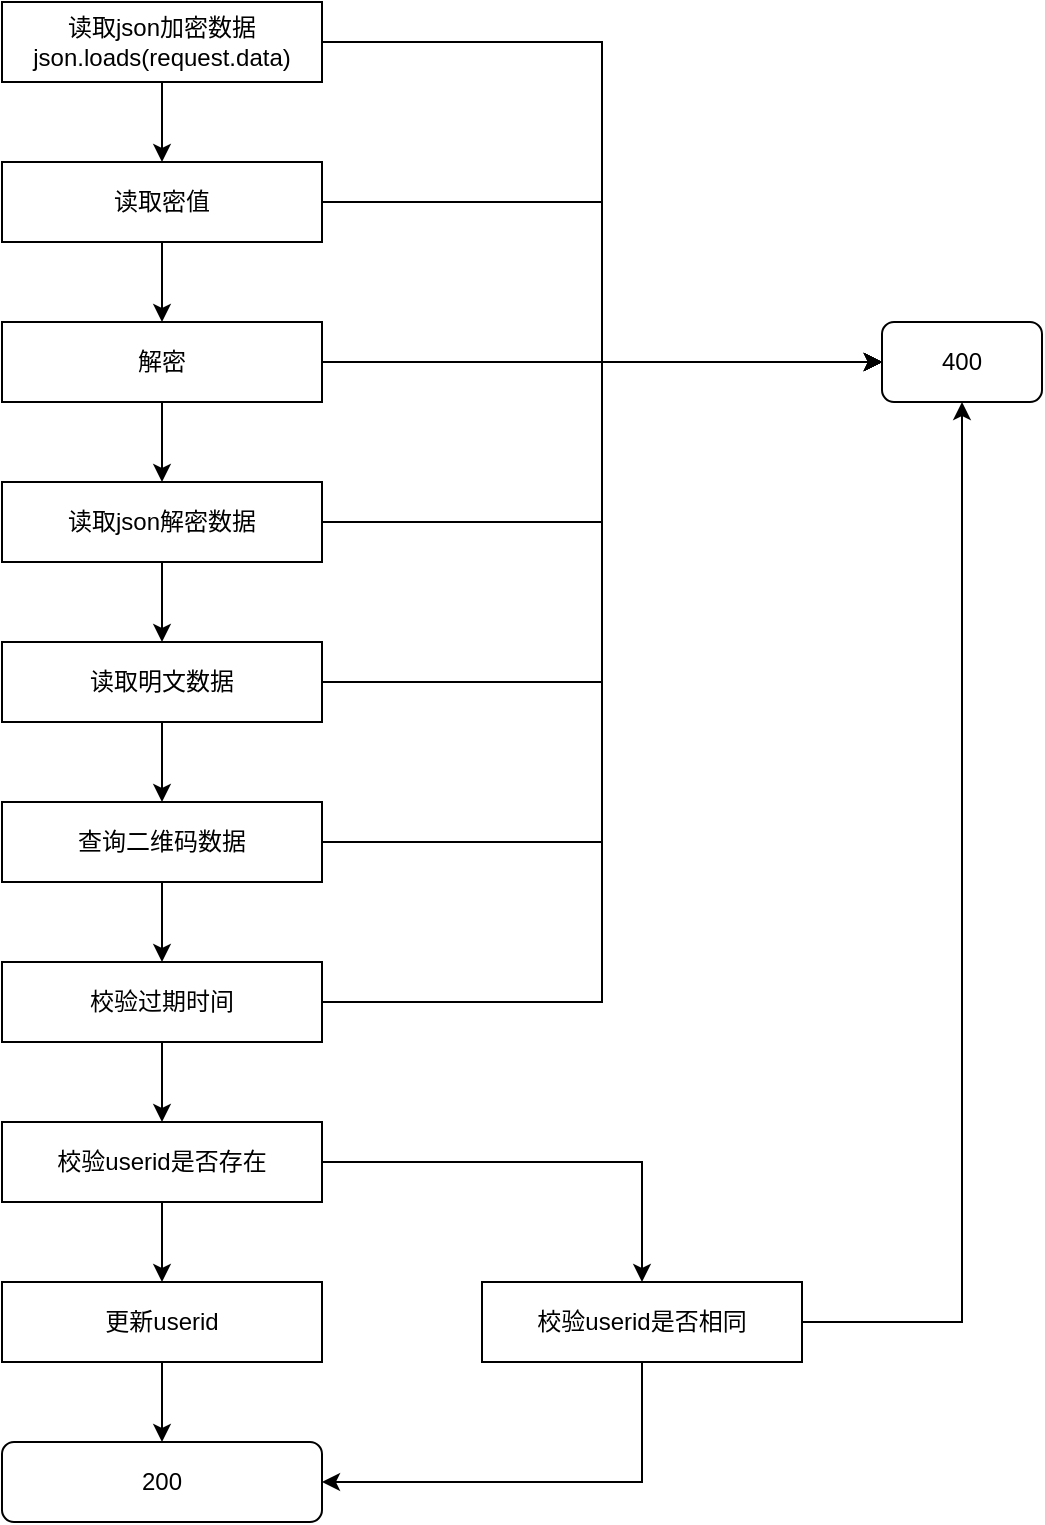 <mxfile version="11.0.7" type="github"><diagram id="L-oLsiYQcjQ13oMjQjYE" name="Page-1"><mxGraphModel dx="877" dy="1114" grid="1" gridSize="10" guides="1" tooltips="1" connect="1" arrows="1" fold="1" page="1" pageScale="1" pageWidth="827" pageHeight="1169" math="0" shadow="0"><root><mxCell id="0"/><mxCell id="1" parent="0"/><mxCell id="vGKPgjD-eS3L-2w1g8SJ-2" style="edgeStyle=orthogonalEdgeStyle;rounded=0;orthogonalLoop=1;jettySize=auto;html=1;" edge="1" parent="1" source="Tbp3Wm5YXYJxmbsnP99_-1" target="vGKPgjD-eS3L-2w1g8SJ-1"><mxGeometry relative="1" as="geometry"/></mxCell><mxCell id="vGKPgjD-eS3L-2w1g8SJ-14" style="edgeStyle=orthogonalEdgeStyle;rounded=0;orthogonalLoop=1;jettySize=auto;html=1;entryX=0;entryY=0.5;entryDx=0;entryDy=0;" edge="1" parent="1" source="Tbp3Wm5YXYJxmbsnP99_-1" target="vGKPgjD-eS3L-2w1g8SJ-13"><mxGeometry relative="1" as="geometry"/></mxCell><mxCell id="Tbp3Wm5YXYJxmbsnP99_-1" value="读取json加密数据&lt;br&gt;json.loads(request.data)" style="rounded=0;whiteSpace=wrap;html=1;" parent="1" vertex="1"><mxGeometry x="280" y="40" width="160" height="40" as="geometry"/></mxCell><mxCell id="vGKPgjD-eS3L-2w1g8SJ-4" style="edgeStyle=orthogonalEdgeStyle;rounded=0;orthogonalLoop=1;jettySize=auto;html=1;entryX=0.5;entryY=0;entryDx=0;entryDy=0;" edge="1" parent="1" source="vGKPgjD-eS3L-2w1g8SJ-1" target="vGKPgjD-eS3L-2w1g8SJ-3"><mxGeometry relative="1" as="geometry"/></mxCell><mxCell id="vGKPgjD-eS3L-2w1g8SJ-15" style="edgeStyle=orthogonalEdgeStyle;rounded=0;orthogonalLoop=1;jettySize=auto;html=1;entryX=0;entryY=0.5;entryDx=0;entryDy=0;" edge="1" parent="1" source="vGKPgjD-eS3L-2w1g8SJ-1" target="vGKPgjD-eS3L-2w1g8SJ-13"><mxGeometry relative="1" as="geometry"/></mxCell><mxCell id="vGKPgjD-eS3L-2w1g8SJ-1" value="读取密值" style="rounded=0;whiteSpace=wrap;html=1;" vertex="1" parent="1"><mxGeometry x="280" y="120" width="160" height="40" as="geometry"/></mxCell><mxCell id="vGKPgjD-eS3L-2w1g8SJ-6" value="" style="edgeStyle=orthogonalEdgeStyle;rounded=0;orthogonalLoop=1;jettySize=auto;html=1;" edge="1" parent="1" source="vGKPgjD-eS3L-2w1g8SJ-3" target="vGKPgjD-eS3L-2w1g8SJ-5"><mxGeometry relative="1" as="geometry"/></mxCell><mxCell id="vGKPgjD-eS3L-2w1g8SJ-16" style="edgeStyle=orthogonalEdgeStyle;rounded=0;orthogonalLoop=1;jettySize=auto;html=1;entryX=0;entryY=0.5;entryDx=0;entryDy=0;" edge="1" parent="1" source="vGKPgjD-eS3L-2w1g8SJ-3" target="vGKPgjD-eS3L-2w1g8SJ-13"><mxGeometry relative="1" as="geometry"/></mxCell><mxCell id="vGKPgjD-eS3L-2w1g8SJ-3" value="解密" style="rounded=0;whiteSpace=wrap;html=1;" vertex="1" parent="1"><mxGeometry x="280" y="200" width="160" height="40" as="geometry"/></mxCell><mxCell id="vGKPgjD-eS3L-2w1g8SJ-8" style="edgeStyle=orthogonalEdgeStyle;rounded=0;orthogonalLoop=1;jettySize=auto;html=1;entryX=0.5;entryY=0;entryDx=0;entryDy=0;" edge="1" parent="1" source="vGKPgjD-eS3L-2w1g8SJ-5" target="vGKPgjD-eS3L-2w1g8SJ-7"><mxGeometry relative="1" as="geometry"/></mxCell><mxCell id="vGKPgjD-eS3L-2w1g8SJ-17" style="edgeStyle=orthogonalEdgeStyle;rounded=0;orthogonalLoop=1;jettySize=auto;html=1;entryX=0;entryY=0.5;entryDx=0;entryDy=0;" edge="1" parent="1" source="vGKPgjD-eS3L-2w1g8SJ-5" target="vGKPgjD-eS3L-2w1g8SJ-13"><mxGeometry relative="1" as="geometry"/></mxCell><mxCell id="vGKPgjD-eS3L-2w1g8SJ-5" value="读取json解密数据" style="rounded=0;whiteSpace=wrap;html=1;" vertex="1" parent="1"><mxGeometry x="280" y="280" width="160" height="40" as="geometry"/></mxCell><mxCell id="vGKPgjD-eS3L-2w1g8SJ-10" style="edgeStyle=orthogonalEdgeStyle;rounded=0;orthogonalLoop=1;jettySize=auto;html=1;" edge="1" parent="1" source="vGKPgjD-eS3L-2w1g8SJ-7" target="vGKPgjD-eS3L-2w1g8SJ-9"><mxGeometry relative="1" as="geometry"/></mxCell><mxCell id="vGKPgjD-eS3L-2w1g8SJ-18" style="edgeStyle=orthogonalEdgeStyle;rounded=0;orthogonalLoop=1;jettySize=auto;html=1;entryX=0;entryY=0.5;entryDx=0;entryDy=0;" edge="1" parent="1" source="vGKPgjD-eS3L-2w1g8SJ-7" target="vGKPgjD-eS3L-2w1g8SJ-13"><mxGeometry relative="1" as="geometry"/></mxCell><mxCell id="vGKPgjD-eS3L-2w1g8SJ-7" value="读取明文数据" style="rounded=0;whiteSpace=wrap;html=1;" vertex="1" parent="1"><mxGeometry x="280" y="360" width="160" height="40" as="geometry"/></mxCell><mxCell id="vGKPgjD-eS3L-2w1g8SJ-12" style="edgeStyle=orthogonalEdgeStyle;rounded=0;orthogonalLoop=1;jettySize=auto;html=1;entryX=0.5;entryY=0;entryDx=0;entryDy=0;" edge="1" parent="1" source="vGKPgjD-eS3L-2w1g8SJ-9" target="vGKPgjD-eS3L-2w1g8SJ-11"><mxGeometry relative="1" as="geometry"/></mxCell><mxCell id="vGKPgjD-eS3L-2w1g8SJ-19" style="edgeStyle=orthogonalEdgeStyle;rounded=0;orthogonalLoop=1;jettySize=auto;html=1;entryX=0;entryY=0.5;entryDx=0;entryDy=0;" edge="1" parent="1" source="vGKPgjD-eS3L-2w1g8SJ-9" target="vGKPgjD-eS3L-2w1g8SJ-13"><mxGeometry relative="1" as="geometry"/></mxCell><mxCell id="vGKPgjD-eS3L-2w1g8SJ-9" value="查询二维码数据" style="rounded=0;whiteSpace=wrap;html=1;" vertex="1" parent="1"><mxGeometry x="280" y="440" width="160" height="40" as="geometry"/></mxCell><mxCell id="vGKPgjD-eS3L-2w1g8SJ-20" style="edgeStyle=orthogonalEdgeStyle;rounded=0;orthogonalLoop=1;jettySize=auto;html=1;entryX=0;entryY=0.5;entryDx=0;entryDy=0;" edge="1" parent="1" source="vGKPgjD-eS3L-2w1g8SJ-11" target="vGKPgjD-eS3L-2w1g8SJ-13"><mxGeometry relative="1" as="geometry"/></mxCell><mxCell id="vGKPgjD-eS3L-2w1g8SJ-22" style="edgeStyle=orthogonalEdgeStyle;rounded=0;orthogonalLoop=1;jettySize=auto;html=1;entryX=0.5;entryY=0;entryDx=0;entryDy=0;" edge="1" parent="1" source="vGKPgjD-eS3L-2w1g8SJ-11" target="vGKPgjD-eS3L-2w1g8SJ-21"><mxGeometry relative="1" as="geometry"/></mxCell><mxCell id="vGKPgjD-eS3L-2w1g8SJ-11" value="校验过期时间" style="rounded=0;whiteSpace=wrap;html=1;" vertex="1" parent="1"><mxGeometry x="280" y="520" width="160" height="40" as="geometry"/></mxCell><mxCell id="vGKPgjD-eS3L-2w1g8SJ-13" value="400" style="rounded=1;whiteSpace=wrap;html=1;" vertex="1" parent="1"><mxGeometry x="720" y="200" width="80" height="40" as="geometry"/></mxCell><mxCell id="vGKPgjD-eS3L-2w1g8SJ-26" style="edgeStyle=orthogonalEdgeStyle;rounded=0;orthogonalLoop=1;jettySize=auto;html=1;" edge="1" parent="1" source="vGKPgjD-eS3L-2w1g8SJ-21" target="vGKPgjD-eS3L-2w1g8SJ-23"><mxGeometry relative="1" as="geometry"/></mxCell><mxCell id="vGKPgjD-eS3L-2w1g8SJ-28" style="edgeStyle=orthogonalEdgeStyle;rounded=0;orthogonalLoop=1;jettySize=auto;html=1;" edge="1" parent="1" source="vGKPgjD-eS3L-2w1g8SJ-21" target="vGKPgjD-eS3L-2w1g8SJ-27"><mxGeometry relative="1" as="geometry"/></mxCell><mxCell id="vGKPgjD-eS3L-2w1g8SJ-21" value="校验userid是否存在" style="rounded=0;whiteSpace=wrap;html=1;" vertex="1" parent="1"><mxGeometry x="280" y="600" width="160" height="40" as="geometry"/></mxCell><mxCell id="vGKPgjD-eS3L-2w1g8SJ-25" style="edgeStyle=orthogonalEdgeStyle;rounded=0;orthogonalLoop=1;jettySize=auto;html=1;" edge="1" parent="1" source="vGKPgjD-eS3L-2w1g8SJ-23" target="vGKPgjD-eS3L-2w1g8SJ-24"><mxGeometry relative="1" as="geometry"/></mxCell><mxCell id="vGKPgjD-eS3L-2w1g8SJ-32" style="edgeStyle=orthogonalEdgeStyle;rounded=0;orthogonalLoop=1;jettySize=auto;html=1;entryX=0.5;entryY=1;entryDx=0;entryDy=0;" edge="1" parent="1" source="vGKPgjD-eS3L-2w1g8SJ-27" target="vGKPgjD-eS3L-2w1g8SJ-13"><mxGeometry relative="1" as="geometry"><Array as="points"/></mxGeometry></mxCell><mxCell id="vGKPgjD-eS3L-2w1g8SJ-23" value="更新userid" style="rounded=0;whiteSpace=wrap;html=1;" vertex="1" parent="1"><mxGeometry x="280" y="680" width="160" height="40" as="geometry"/></mxCell><mxCell id="vGKPgjD-eS3L-2w1g8SJ-24" value="200" style="rounded=1;whiteSpace=wrap;html=1;" vertex="1" parent="1"><mxGeometry x="280" y="760" width="160" height="40" as="geometry"/></mxCell><mxCell id="vGKPgjD-eS3L-2w1g8SJ-30" style="edgeStyle=orthogonalEdgeStyle;rounded=0;orthogonalLoop=1;jettySize=auto;html=1;entryX=1;entryY=0.5;entryDx=0;entryDy=0;exitX=0.5;exitY=1;exitDx=0;exitDy=0;" edge="1" parent="1" source="vGKPgjD-eS3L-2w1g8SJ-27" target="vGKPgjD-eS3L-2w1g8SJ-24"><mxGeometry relative="1" as="geometry"/></mxCell><mxCell id="vGKPgjD-eS3L-2w1g8SJ-27" value="校验userid是否相同" style="rounded=0;whiteSpace=wrap;html=1;" vertex="1" parent="1"><mxGeometry x="520" y="680" width="160" height="40" as="geometry"/></mxCell></root></mxGraphModel></diagram></mxfile>